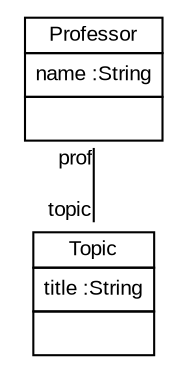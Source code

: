 
 digraph ClassDiagram {
    node [shape = none, fontsize = 10, fontname = "Arial"]; 
    edge [fontsize = 10, fontname = "Arial"];
    
    
    _Professor [label=<<table border='0' cellborder='1' cellspacing='0'> <tr> <td HREF="../examples/org/sdmlib/examples/studyright/Professor.java">Professor</td> </tr> <tr><td><table border='0' cellborder='0' cellspacing='0'> <tr><td align='left'>name :String</td></tr>  </table></td></tr> <tr><td><table border='0' cellborder='0' cellspacing='0'> <tr><td> </td></tr> </table></td></tr> </table>>];
    _Topic [label=<<table border='0' cellborder='1' cellspacing='0'> <tr> <td HREF="../examples/org/sdmlib/examples/studyright/Topic.java">Topic</td> </tr> <tr><td><table border='0' cellborder='0' cellspacing='0'> <tr><td align='left'>title :String</td></tr>  </table></td></tr> <tr><td><table border='0' cellborder='0' cellspacing='0'> <tr><td> </td></tr> </table></td></tr> </table>>];
    
    
    
    _Professor -> _Topic [headlabel = "topic" taillabel = "prof" arrowhead = "none" ];
}
